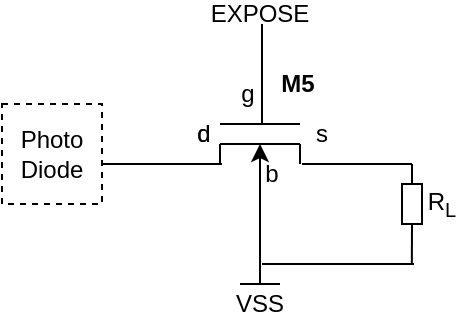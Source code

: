 <mxfile version="13.9.5" type="device"><diagram id="gHJo4J9An_ZlSxbbLR18" name="Page-1"><mxGraphModel dx="621" dy="461" grid="1" gridSize="10" guides="1" tooltips="1" connect="1" arrows="1" fold="1" page="1" pageScale="1" pageWidth="850" pageHeight="1100" math="0" shadow="0"><root><mxCell id="0"/><mxCell id="1" parent="0"/><mxCell id="0Gu9u8GKZkswaHlRGI-U-16" value="" style="endArrow=none;html=1;" edge="1" parent="1"><mxGeometry width="50" height="50" relative="1" as="geometry"><mxPoint x="310" y="400" as="sourcePoint"/><mxPoint x="370" y="400" as="targetPoint"/></mxGeometry></mxCell><mxCell id="0Gu9u8GKZkswaHlRGI-U-1" value="" style="endArrow=none;html=1;" edge="1" parent="1"><mxGeometry x="350.0" y="356" width="50" height="50" as="geometry"><mxPoint x="369.0" y="380" as="sourcePoint"/><mxPoint x="409.0" y="380" as="targetPoint"/></mxGeometry></mxCell><mxCell id="0Gu9u8GKZkswaHlRGI-U-2" value="" style="endArrow=none;html=1;" edge="1" parent="1"><mxGeometry x="350.0" y="356" width="50" height="50" as="geometry"><mxPoint x="369.0" y="390" as="sourcePoint"/><mxPoint x="409.0" y="390" as="targetPoint"/></mxGeometry></mxCell><mxCell id="0Gu9u8GKZkswaHlRGI-U-3" value="" style="endArrow=none;html=1;" edge="1" parent="1"><mxGeometry x="350.0" y="356" width="50" height="50" as="geometry"><mxPoint x="369" y="400" as="sourcePoint"/><mxPoint x="369.0" y="390" as="targetPoint"/></mxGeometry></mxCell><mxCell id="0Gu9u8GKZkswaHlRGI-U-4" value="" style="endArrow=none;html=1;" edge="1" parent="1"><mxGeometry x="350.0" y="356" width="50" height="50" as="geometry"><mxPoint x="409.0" y="400" as="sourcePoint"/><mxPoint x="409.0" y="390" as="targetPoint"/></mxGeometry></mxCell><mxCell id="0Gu9u8GKZkswaHlRGI-U-5" value="" style="endArrow=classic;html=1;startArrow=none;startFill=0;endFill=1;" edge="1" parent="1"><mxGeometry x="350.0" y="356" width="50" height="50" as="geometry"><mxPoint x="389.0" y="400" as="sourcePoint"/><mxPoint x="389.0" y="390" as="targetPoint"/></mxGeometry></mxCell><mxCell id="0Gu9u8GKZkswaHlRGI-U-7" value="" style="endArrow=none;html=1;exitX=0.5;exitY=0;exitDx=0;exitDy=0;" edge="1" parent="1" source="0Gu9u8GKZkswaHlRGI-U-26"><mxGeometry x="350.0" y="356" width="50" height="50" as="geometry"><mxPoint x="389.0" y="430" as="sourcePoint"/><mxPoint x="389.0" y="400" as="targetPoint"/><Array as="points"><mxPoint x="389" y="412"/></Array></mxGeometry></mxCell><mxCell id="0Gu9u8GKZkswaHlRGI-U-8" value="s" style="text;html=1;strokeColor=none;fillColor=none;align=center;verticalAlign=middle;whiteSpace=wrap;rounded=0;rotation=0;" vertex="1" parent="1"><mxGeometry x="415.0" y="380" width="10" height="10" as="geometry"/></mxCell><mxCell id="0Gu9u8GKZkswaHlRGI-U-9" value="d" style="text;html=1;strokeColor=none;fillColor=none;align=center;verticalAlign=middle;whiteSpace=wrap;rounded=0;rotation=0;" vertex="1" parent="1"><mxGeometry x="356.0" y="380" width="10" height="10" as="geometry"/></mxCell><mxCell id="0Gu9u8GKZkswaHlRGI-U-10" value="b" style="text;html=1;strokeColor=none;fillColor=none;align=center;verticalAlign=middle;whiteSpace=wrap;rounded=0;rotation=0;" vertex="1" parent="1"><mxGeometry x="390.0" y="400" width="10" height="10" as="geometry"/></mxCell><mxCell id="0Gu9u8GKZkswaHlRGI-U-11" value="g" style="text;html=1;strokeColor=none;fillColor=none;align=center;verticalAlign=middle;whiteSpace=wrap;rounded=0;rotation=0;" vertex="1" parent="1"><mxGeometry x="378.0" y="360" width="10" height="10" as="geometry"/></mxCell><mxCell id="0Gu9u8GKZkswaHlRGI-U-12" value="&lt;b&gt;M5&lt;/b&gt;" style="text;html=1;strokeColor=none;fillColor=none;align=center;verticalAlign=middle;whiteSpace=wrap;rounded=0;rotation=0;" vertex="1" parent="1"><mxGeometry x="398.0" y="352" width="20" height="15" as="geometry"/></mxCell><mxCell id="0Gu9u8GKZkswaHlRGI-U-15" value="" style="endArrow=none;html=1;" edge="1" parent="1"><mxGeometry x="350.0" y="356" width="50" height="50" as="geometry"><mxPoint x="369" y="400" as="sourcePoint"/><mxPoint x="369.0" y="390" as="targetPoint"/></mxGeometry></mxCell><mxCell id="0Gu9u8GKZkswaHlRGI-U-19" value="" style="endArrow=none;html=1;" edge="1" parent="1"><mxGeometry width="50" height="50" relative="1" as="geometry"><mxPoint x="390" y="330" as="sourcePoint"/><mxPoint x="390" y="380" as="targetPoint"/></mxGeometry></mxCell><mxCell id="0Gu9u8GKZkswaHlRGI-U-20" value="EXPOSE" style="text;html=1;strokeColor=none;fillColor=none;align=center;verticalAlign=middle;whiteSpace=wrap;rounded=0;rotation=0;" vertex="1" parent="1"><mxGeometry x="388" y="320" width="2" height="10" as="geometry"/></mxCell><mxCell id="0Gu9u8GKZkswaHlRGI-U-21" value="" style="endArrow=none;html=1;" edge="1" parent="1"><mxGeometry width="50" height="50" relative="1" as="geometry"><mxPoint x="379" y="460" as="sourcePoint"/><mxPoint x="399" y="460" as="targetPoint"/></mxGeometry></mxCell><mxCell id="0Gu9u8GKZkswaHlRGI-U-26" value="VSS" style="text;html=1;strokeColor=none;fillColor=none;align=center;verticalAlign=middle;whiteSpace=wrap;rounded=0;" vertex="1" parent="1"><mxGeometry x="369" y="460" width="40" height="20" as="geometry"/></mxCell><mxCell id="0Gu9u8GKZkswaHlRGI-U-27" value="Photo Diode" style="whiteSpace=wrap;html=1;aspect=fixed;dashed=1;" vertex="1" parent="1"><mxGeometry x="260" y="370" width="50" height="50" as="geometry"/></mxCell><mxCell id="0Gu9u8GKZkswaHlRGI-U-28" value="" style="endArrow=none;html=1;" edge="1" parent="1"><mxGeometry width="50" height="50" relative="1" as="geometry"><mxPoint x="410" y="400" as="sourcePoint"/><mxPoint x="465" y="400" as="targetPoint"/></mxGeometry></mxCell><mxCell id="0Gu9u8GKZkswaHlRGI-U-33" style="edgeStyle=orthogonalEdgeStyle;rounded=0;orthogonalLoop=1;jettySize=auto;html=1;exitX=0.5;exitY=1;exitDx=0;exitDy=0;startArrow=none;startFill=0;endArrow=none;endFill=0;" edge="1" parent="1" source="0Gu9u8GKZkswaHlRGI-U-30"><mxGeometry relative="1" as="geometry"><mxPoint x="464.922" y="450" as="targetPoint"/></mxGeometry></mxCell><mxCell id="0Gu9u8GKZkswaHlRGI-U-30" value="" style="rounded=0;whiteSpace=wrap;html=1;" vertex="1" parent="1"><mxGeometry x="460" y="410" width="10" height="20" as="geometry"/></mxCell><mxCell id="0Gu9u8GKZkswaHlRGI-U-31" value="" style="endArrow=none;html=1;entryX=0.5;entryY=0;entryDx=0;entryDy=0;" edge="1" parent="1" target="0Gu9u8GKZkswaHlRGI-U-30"><mxGeometry width="50" height="50" relative="1" as="geometry"><mxPoint x="465" y="400" as="sourcePoint"/><mxPoint x="480" y="410" as="targetPoint"/></mxGeometry></mxCell><mxCell id="0Gu9u8GKZkswaHlRGI-U-32" value="" style="endArrow=none;html=1;entryX=0.5;entryY=0;entryDx=0;entryDy=0;" edge="1" parent="1" target="0Gu9u8GKZkswaHlRGI-U-30"><mxGeometry width="50" height="50" relative="1" as="geometry"><mxPoint x="465" y="400" as="sourcePoint"/><mxPoint x="465" y="410" as="targetPoint"/><Array as="points"><mxPoint x="465" y="410"/></Array></mxGeometry></mxCell><mxCell id="0Gu9u8GKZkswaHlRGI-U-34" value="" style="endArrow=none;html=1;" edge="1" parent="1"><mxGeometry width="50" height="50" relative="1" as="geometry"><mxPoint x="390" y="450" as="sourcePoint"/><mxPoint x="466" y="450" as="targetPoint"/></mxGeometry></mxCell><mxCell id="0Gu9u8GKZkswaHlRGI-U-35" value="R&lt;sub&gt;L&lt;/sub&gt;" style="text;html=1;strokeColor=none;fillColor=none;align=center;verticalAlign=middle;whiteSpace=wrap;rounded=0;" vertex="1" parent="1"><mxGeometry x="470" y="410" width="20" height="20" as="geometry"/></mxCell><mxCell id="0Gu9u8GKZkswaHlRGI-U-36" value="d" style="text;html=1;strokeColor=none;fillColor=none;align=center;verticalAlign=middle;whiteSpace=wrap;rounded=0;rotation=0;" vertex="1" parent="1"><mxGeometry x="356.0" y="380" width="10" height="10" as="geometry"/></mxCell></root></mxGraphModel></diagram></mxfile>